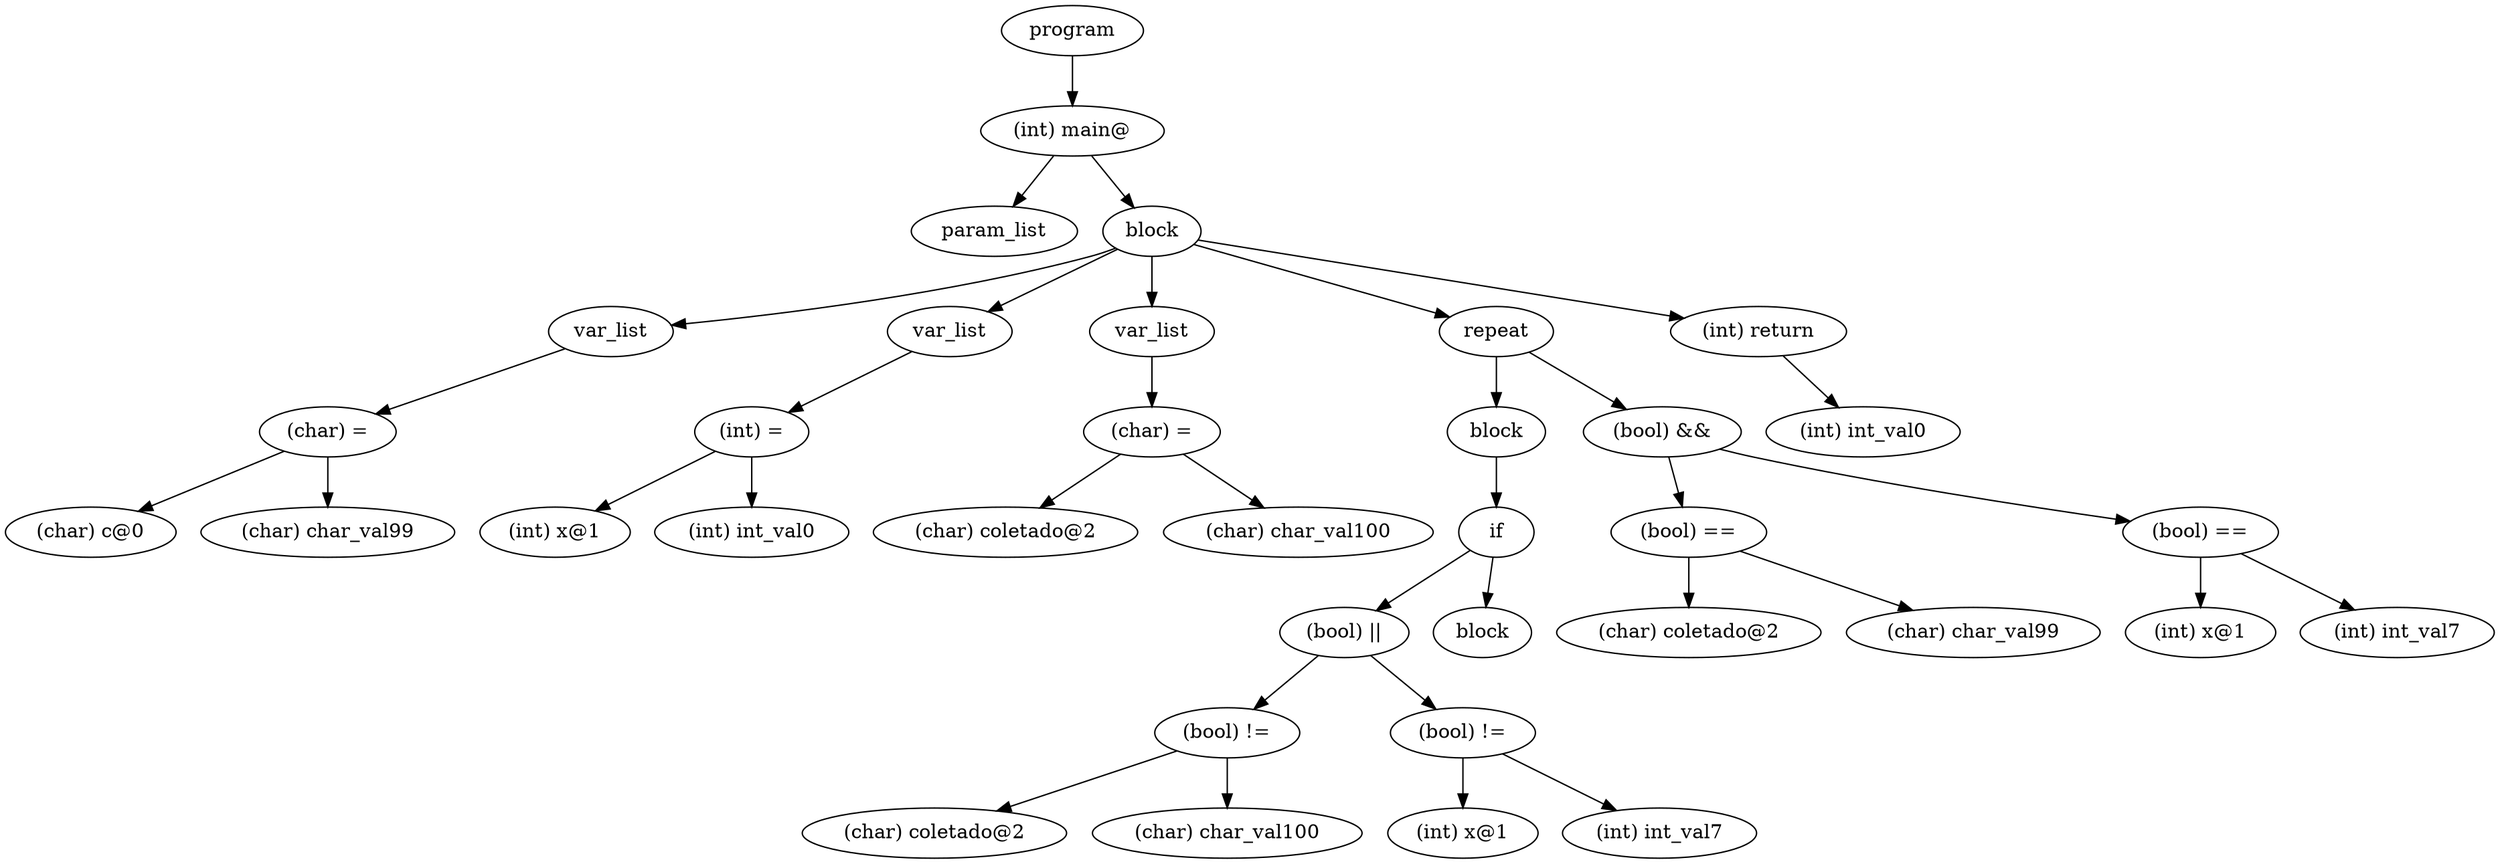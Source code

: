 digraph {
graph [ordering="out"];
node0[label="program"];
node1[label="(int) main@"];
node2[label="param_list"];
node1 -> node2;
node3[label="block"];
node4[label="var_list"];
node5[label="(char) ="];
node6[label="(char) c@0"];
node5 -> node6;
node7[label="(char) char_val99"];
node5 -> node7;
node4 -> node5;
node3 -> node4;
node8[label="var_list"];
node9[label="(int) ="];
node10[label="(int) x@1"];
node9 -> node10;
node11[label="(int) int_val0"];
node9 -> node11;
node8 -> node9;
node3 -> node8;
node12[label="var_list"];
node13[label="(char) ="];
node14[label="(char) coletado@2"];
node13 -> node14;
node15[label="(char) char_val100"];
node13 -> node15;
node12 -> node13;
node3 -> node12;
node16[label="repeat"];
node17[label="block"];
node18[label="if"];
node19[label="(bool) ||"];
node20[label="(bool) !="];
node21[label="(char) coletado@2"];
node20 -> node21;
node22[label="(char) char_val100"];
node20 -> node22;
node19 -> node20;
node23[label="(bool) !="];
node24[label="(int) x@1"];
node23 -> node24;
node25[label="(int) int_val7"];
node23 -> node25;
node19 -> node23;
node18 -> node19;
node26[label="block"];
node18 -> node26;
node17 -> node18;
node16 -> node17;
node27[label="(bool) &&"];
node28[label="(bool) =="];
node29[label="(char) coletado@2"];
node28 -> node29;
node30[label="(char) char_val99"];
node28 -> node30;
node27 -> node28;
node31[label="(bool) =="];
node32[label="(int) x@1"];
node31 -> node32;
node33[label="(int) int_val7"];
node31 -> node33;
node27 -> node31;
node16 -> node27;
node3 -> node16;
node34[label="(int) return"];
node35[label="(int) int_val0"];
node34 -> node35;
node3 -> node34;
node1 -> node3;
node0 -> node1;
}
